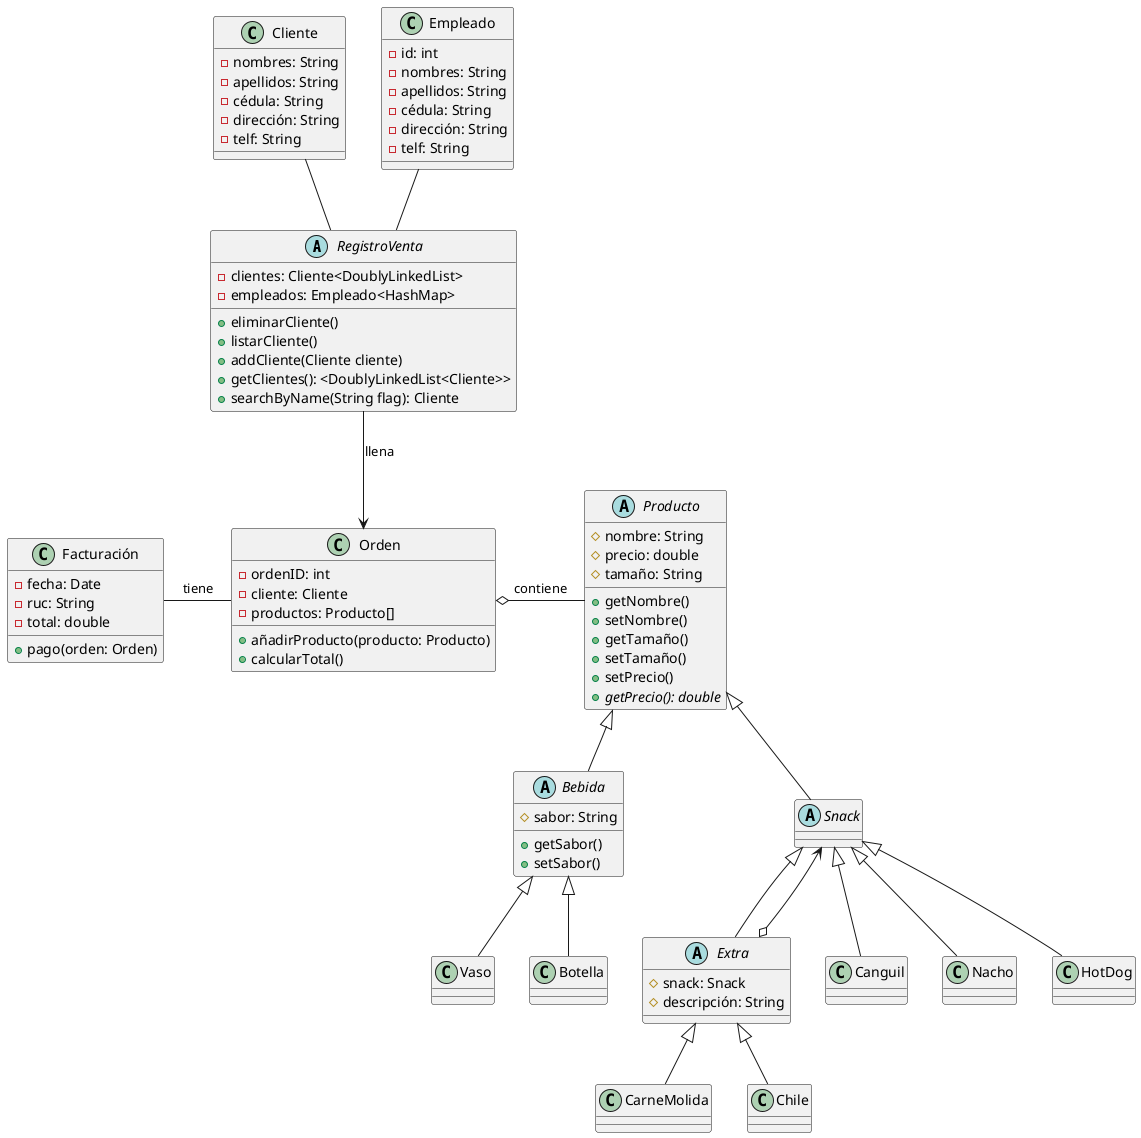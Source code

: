 @startuml
'https://plantuml.com/class-diagram

abstract class RegistroVenta{
    -clientes: Cliente<DoublyLinkedList>
    -empleados: Empleado<HashMap>

    +eliminarCliente()
    +listarCliente()
    +addCliente(Cliente cliente)
    +getClientes(): <DoublyLinkedList<Cliente>>
    +searchByName(String flag): Cliente
}

class Cliente {
    -nombres: String
    -apellidos: String
    -cédula: String
    -dirección: String
    -telf: String

    '+getNombres()
    '+setNombres()
    '+getApellidos()
    '+setApellidos()
    '+getCédula()
    '+setCédula()
    '+getDirección()
    '+setDirección()
    '+getTelf()
    '+setTelf()
}

class Empleado{
    -id: int
    -nombres: String
    -apellidos: String
    -cédula: String
    -dirección: String
    -telf: String

    '+getId()
    '+setId()
    '+getNombres()
    '+setNombres()
    '+getApellidos()
    '+setApellidos()
    '+getCédula()
    '+setCédula()
    '+getDirección()
    '+setDirección()
    '+getTelf()
    '+setTelf()
}

class Facturación{
    -fecha: Date
    -ruc: String
    -total: double

    +pago(orden: Orden)
}

class Orden {
    -ordenID: int
    -cliente: Cliente
    -productos: Producto[]

    +añadirProducto(producto: Producto)
    +calcularTotal()
}

' Comprar Comida
abstract class Producto{
    #nombre: String
    #precio: double
    #tamaño: String

    +getNombre()
    +setNombre()
    +getTamaño()
    +setTamaño()
    +setPrecio()
    +getPrecio(): double {abstract}
}

abstract class Bebida{
    #sabor: String

    +getSabor()
    +setSabor()
}

abstract class Snack {

}

abstract class Extra{
    #snack: Snack
    #descripción: String
}

class Canguil{
    '+precio(): double
}

class Nacho{
    '+precio(): double
}

class HotDog{
    '+precio(): double
}

' Patrón de Diseño -> Decorator
Orden o- Producto: contiene

Facturación - Orden: tiene

Producto <|-- Snack
Producto <|-- Bebida

Snack <|-- Extra
Snack <--o Extra
Snack <|-- Nacho
Snack <|-- HotDog
Snack <|-- Canguil
Extra <|-- CarneMolida
Extra <|-- Chile

Bebida <|-- Vaso
Bebida <|-- Botella

Cliente -- RegistroVenta
Empleado -- RegistroVenta
RegistroVenta --> Orden: llena


@enduml
